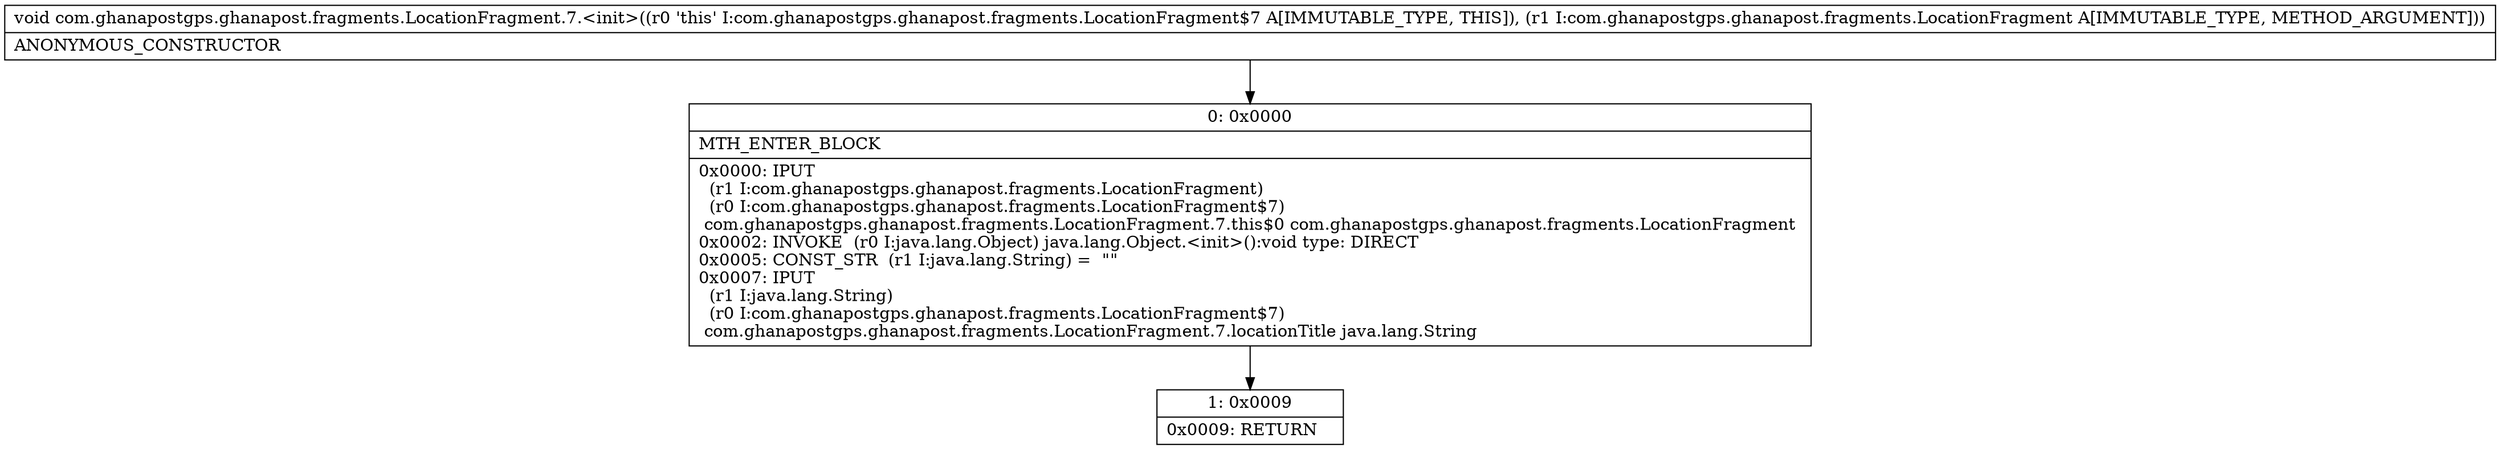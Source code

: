 digraph "CFG forcom.ghanapostgps.ghanapost.fragments.LocationFragment.7.\<init\>(Lcom\/ghanapostgps\/ghanapost\/fragments\/LocationFragment;)V" {
Node_0 [shape=record,label="{0\:\ 0x0000|MTH_ENTER_BLOCK\l|0x0000: IPUT  \l  (r1 I:com.ghanapostgps.ghanapost.fragments.LocationFragment)\l  (r0 I:com.ghanapostgps.ghanapost.fragments.LocationFragment$7)\l com.ghanapostgps.ghanapost.fragments.LocationFragment.7.this$0 com.ghanapostgps.ghanapost.fragments.LocationFragment \l0x0002: INVOKE  (r0 I:java.lang.Object) java.lang.Object.\<init\>():void type: DIRECT \l0x0005: CONST_STR  (r1 I:java.lang.String) =  \"\" \l0x0007: IPUT  \l  (r1 I:java.lang.String)\l  (r0 I:com.ghanapostgps.ghanapost.fragments.LocationFragment$7)\l com.ghanapostgps.ghanapost.fragments.LocationFragment.7.locationTitle java.lang.String \l}"];
Node_1 [shape=record,label="{1\:\ 0x0009|0x0009: RETURN   \l}"];
MethodNode[shape=record,label="{void com.ghanapostgps.ghanapost.fragments.LocationFragment.7.\<init\>((r0 'this' I:com.ghanapostgps.ghanapost.fragments.LocationFragment$7 A[IMMUTABLE_TYPE, THIS]), (r1 I:com.ghanapostgps.ghanapost.fragments.LocationFragment A[IMMUTABLE_TYPE, METHOD_ARGUMENT]))  | ANONYMOUS_CONSTRUCTOR\l}"];
MethodNode -> Node_0;
Node_0 -> Node_1;
}


